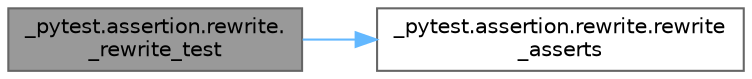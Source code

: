 digraph "_pytest.assertion.rewrite._rewrite_test"
{
 // LATEX_PDF_SIZE
  bgcolor="transparent";
  edge [fontname=Helvetica,fontsize=10,labelfontname=Helvetica,labelfontsize=10];
  node [fontname=Helvetica,fontsize=10,shape=box,height=0.2,width=0.4];
  rankdir="LR";
  Node1 [id="Node000001",label="_pytest.assertion.rewrite.\l_rewrite_test",height=0.2,width=0.4,color="gray40", fillcolor="grey60", style="filled", fontcolor="black",tooltip=" "];
  Node1 -> Node2 [id="edge1_Node000001_Node000002",color="steelblue1",style="solid",tooltip=" "];
  Node2 [id="Node000002",label="_pytest.assertion.rewrite.rewrite\l_asserts",height=0.2,width=0.4,color="grey40", fillcolor="white", style="filled",URL="$namespace__pytest_1_1assertion_1_1rewrite.html#a95f3e9cbd001b52a0bd8ccbb88fc709e",tooltip=" "];
}
